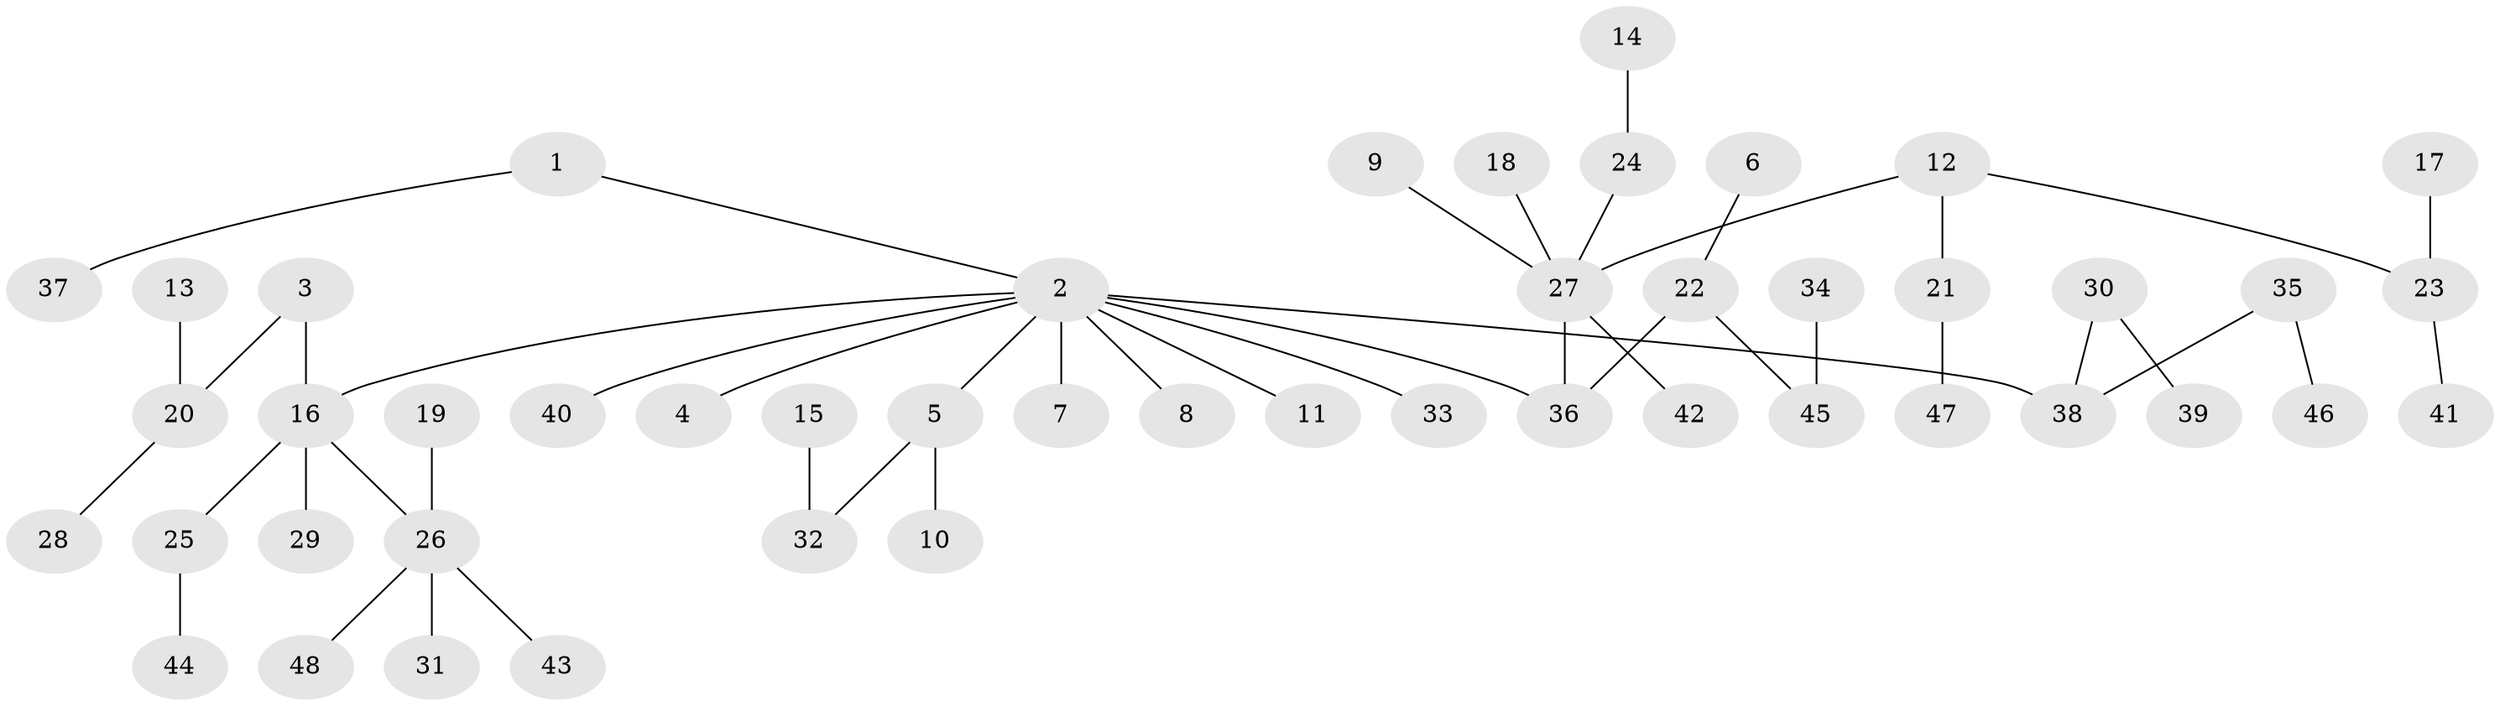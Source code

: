 // original degree distribution, {2: 0.28421052631578947, 10: 0.010526315789473684, 6: 0.010526315789473684, 3: 0.11578947368421053, 5: 0.031578947368421054, 4: 0.06315789473684211, 1: 0.4842105263157895}
// Generated by graph-tools (version 1.1) at 2025/50/03/09/25 03:50:24]
// undirected, 48 vertices, 47 edges
graph export_dot {
graph [start="1"]
  node [color=gray90,style=filled];
  1;
  2;
  3;
  4;
  5;
  6;
  7;
  8;
  9;
  10;
  11;
  12;
  13;
  14;
  15;
  16;
  17;
  18;
  19;
  20;
  21;
  22;
  23;
  24;
  25;
  26;
  27;
  28;
  29;
  30;
  31;
  32;
  33;
  34;
  35;
  36;
  37;
  38;
  39;
  40;
  41;
  42;
  43;
  44;
  45;
  46;
  47;
  48;
  1 -- 2 [weight=1.0];
  1 -- 37 [weight=1.0];
  2 -- 4 [weight=1.0];
  2 -- 5 [weight=1.0];
  2 -- 7 [weight=1.0];
  2 -- 8 [weight=1.0];
  2 -- 11 [weight=1.0];
  2 -- 16 [weight=1.0];
  2 -- 33 [weight=1.0];
  2 -- 36 [weight=1.0];
  2 -- 38 [weight=1.0];
  2 -- 40 [weight=1.0];
  3 -- 16 [weight=1.0];
  3 -- 20 [weight=1.0];
  5 -- 10 [weight=1.0];
  5 -- 32 [weight=1.0];
  6 -- 22 [weight=1.0];
  9 -- 27 [weight=1.0];
  12 -- 21 [weight=1.0];
  12 -- 23 [weight=1.0];
  12 -- 27 [weight=1.0];
  13 -- 20 [weight=1.0];
  14 -- 24 [weight=1.0];
  15 -- 32 [weight=1.0];
  16 -- 25 [weight=1.0];
  16 -- 26 [weight=1.0];
  16 -- 29 [weight=1.0];
  17 -- 23 [weight=1.0];
  18 -- 27 [weight=1.0];
  19 -- 26 [weight=1.0];
  20 -- 28 [weight=1.0];
  21 -- 47 [weight=1.0];
  22 -- 36 [weight=1.0];
  22 -- 45 [weight=1.0];
  23 -- 41 [weight=1.0];
  24 -- 27 [weight=1.0];
  25 -- 44 [weight=1.0];
  26 -- 31 [weight=1.0];
  26 -- 43 [weight=1.0];
  26 -- 48 [weight=1.0];
  27 -- 36 [weight=1.0];
  27 -- 42 [weight=1.0];
  30 -- 38 [weight=1.0];
  30 -- 39 [weight=1.0];
  34 -- 45 [weight=1.0];
  35 -- 38 [weight=1.0];
  35 -- 46 [weight=1.0];
}
